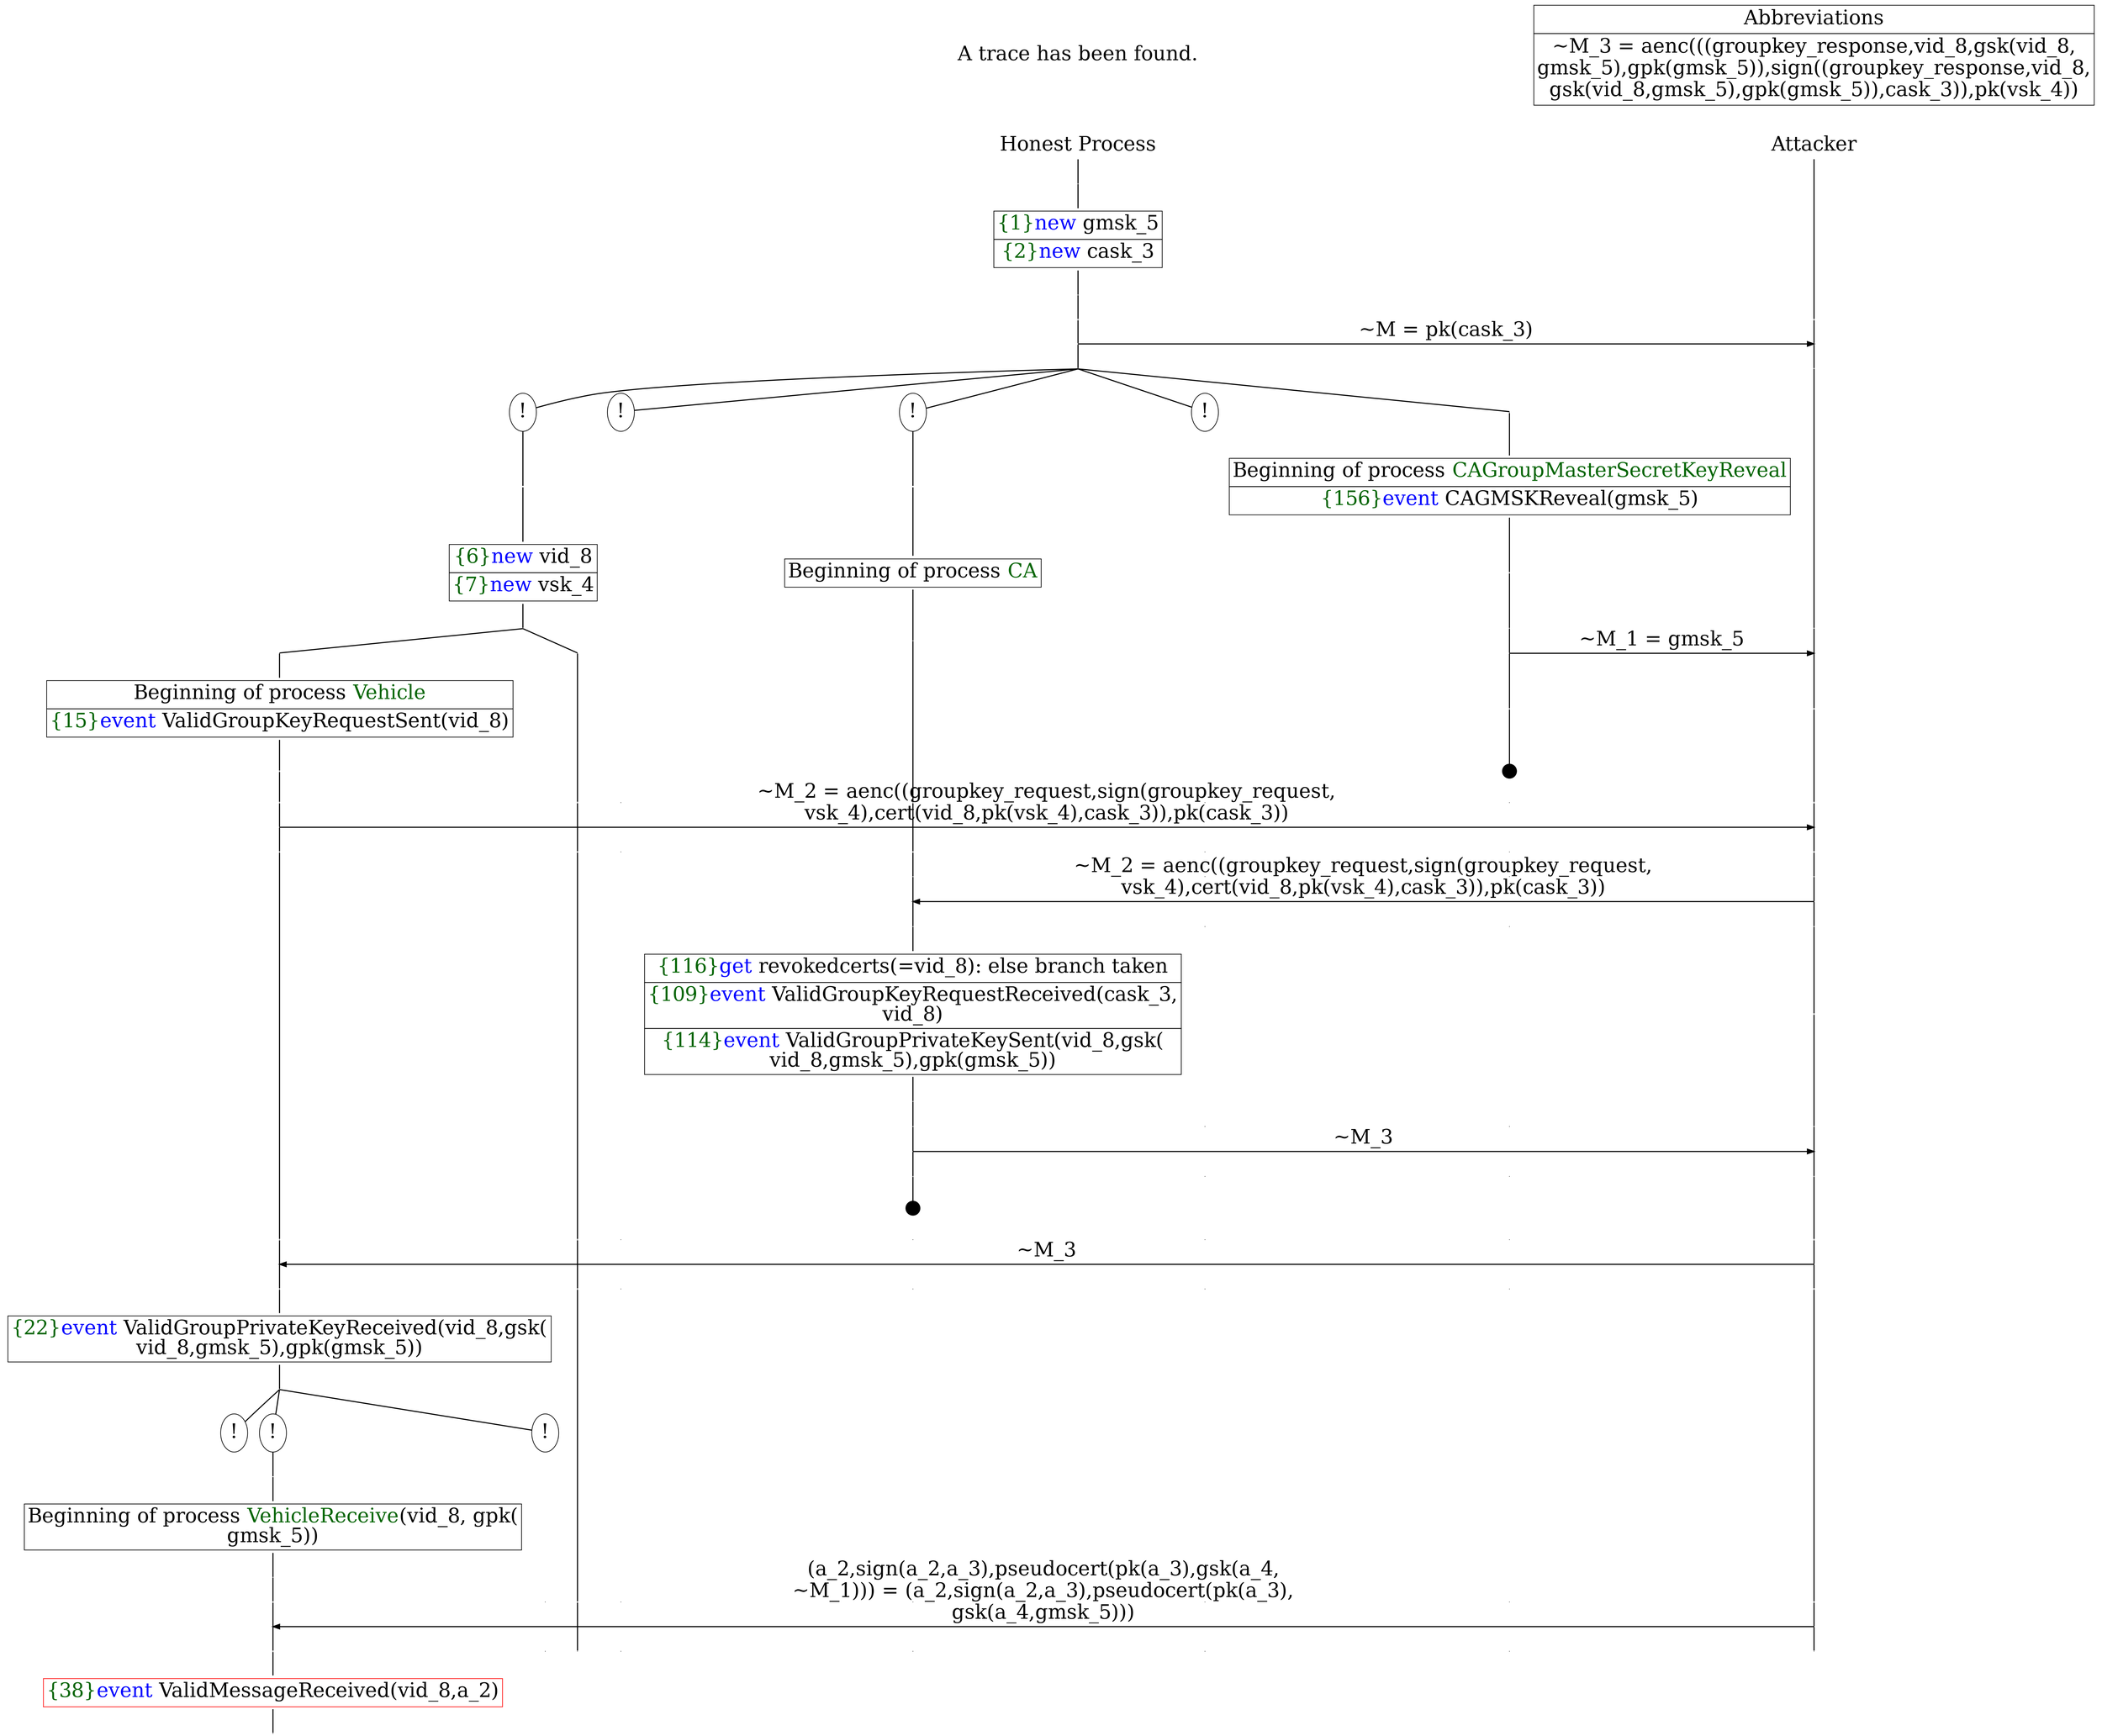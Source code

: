 digraph {
graph [ordering = out]
edge [arrowhead = none, penwidth = 1.6, fontsize = 30]
node [shape = point, width = 0, height = 0, fontsize = 30]
Trace [label = <A trace has been found.<br/>
>, shape = plaintext]
P0__0 [label = "Honest Process", shape = plaintext]
P__0 [label = "Attacker", shape = plaintext]
Trace -> P0__0 [label = "", style = invisible, weight = 100]{rank = same; P0__0 P__0}
P0__0 -> P0__1 [label = <>, weight = 100]
P0__1 -> P0__2 [label = <>, weight = 100]
P0__2 [shape = plaintext, label = <<TABLE BORDER="0" CELLBORDER="1" CELLSPACING="0" CELLPADDING="4"> <TR><TD><FONT COLOR="darkgreen">{1}</FONT><FONT COLOR="blue">new </FONT>gmsk_5</TD></TR><TR><TD><FONT COLOR="darkgreen">{2}</FONT><FONT COLOR="blue">new </FONT>cask_3</TD></TR></TABLE>>]
P0__2 -> P0__3 [label = <>, weight = 100]
P0__3 -> P0__4 [label = <>, weight = 100]
P__0 -> P__1 [label = <>, weight = 100]
{rank = same; P__1 P0__4}
P0__4 -> P0__5 [label = <>, weight = 100]
P__1 -> P__2 [label = <>, weight = 100]
{rank = same; P__2 P0__5}
P0__5 -> P__2 [label = <~M = pk(cask_3)>, arrowhead = normal]
P0__5 -> P0__6 [label = <>, weight = 100]
P__2 -> P__3 [label = <>, weight = 100]
{rank = same; P__3 P0__6}
/*RPar */
P0__6 -> P0_4__6 [label = <>]
P0__6 -> P0_3__6 [label = <>]
P0__6 -> P0_2__6 [label = <>]
P0__6 -> P0_1__6 [label = <>]
P0__6 -> P0_0__6 [label = <>]
P0__6 [label = "", fixedsize = false, width = 0, height = 0, shape = none]
{rank = same; P0_0__6 P0_1__6 P0_2__6 P0_3__6 P0_4__6}
P0_0__6 -> P0_0__7 [label = <>, weight = 100]
P0_0__7 [shape = plaintext, label = <<TABLE BORDER="0" CELLBORDER="1" CELLSPACING="0" CELLPADDING="4"> <TR><TD>Beginning of process <FONT COLOR="darkgreen">CAGroupMasterSecretKeyReveal</FONT><br/>
</TD></TR><TR><TD><FONT COLOR="darkgreen">{156}</FONT><FONT COLOR="blue">event</FONT> CAGMSKReveal(gmsk_5)</TD></TR></TABLE>>]
P0_0__7 -> P0_0__8 [label = <>, weight = 100]
P0_0__8 -> P0_0__9 [label = <>, weight = 100]
P__3 -> P__4 [label = <>, weight = 100]
{rank = same; P__4 P0_0__9}
P0_0__9 -> P0_0__10 [label = <>, weight = 100]
P__4 -> P__5 [label = <>, weight = 100]
{rank = same; P__5 P0_0__10}
P0_0__10 -> P__5 [label = <~M_1 = gmsk_5>, arrowhead = normal]
P0_0__10 -> P0_0__11 [label = <>, weight = 100]
P__5 -> P__6 [label = <>, weight = 100]
{rank = same; P__6 P0_0__11}
P0_0__12 [label = "", width = 0.3, height = 0.3]
P0_0__11 -> P0_0__12 [label = <>, weight = 100]
P0_1__6 [label = "!", shape = ellipse]
P0_2__6 [label = "!", shape = ellipse]
P0_2_0__6 [label = "", fixedsize = false, width = 0, height = 0, shape = none]
P0_2__6 -> P0_2_0__6 [label = <>, weight = 100]
P0_2_0__6 -> P0_2_0__7 [label = <>, weight = 100]
P0_2_0__7 [shape = plaintext, label = <<TABLE BORDER="0" CELLBORDER="1" CELLSPACING="0" CELLPADDING="4"> <TR><TD>Beginning of process <FONT COLOR="darkgreen">CA</FONT></TD></TR></TABLE>>]
P0_2_0__7 -> P0_2_0__8 [label = <>, weight = 100]
P0_3__6 [label = "!", shape = ellipse]
P0_4__6 [label = "!", shape = ellipse]
P0_4_0__6 [label = "", fixedsize = false, width = 0, height = 0, shape = none]
P0_4__6 -> P0_4_0__6 [label = <>, weight = 100]
P0_4_0__6 -> P0_4_0__7 [label = <>, weight = 100]
P0_4_0__7 [shape = plaintext, label = <<TABLE BORDER="0" CELLBORDER="1" CELLSPACING="0" CELLPADDING="4"> <TR><TD><FONT COLOR="darkgreen">{6}</FONT><FONT COLOR="blue">new </FONT>vid_8</TD></TR><TR><TD><FONT COLOR="darkgreen">{7}</FONT><FONT COLOR="blue">new </FONT>vsk_4</TD></TR></TABLE>>]
P0_4_0__7 -> P0_4_0__8 [label = <>, weight = 100]
/*RPar */
P0_4_0__8 -> P0_4_0_1__8 [label = <>]
P0_4_0__8 -> P0_4_0_0__8 [label = <>]
P0_4_0__8 [label = "", fixedsize = false, width = 0, height = 0, shape = none]
{rank = same; P0_4_0_0__8 P0_4_0_1__8}
P0_4_0_1__8 -> P0_4_0_1__9 [label = <>, weight = 100]
P0_4_0_1__9 [shape = plaintext, label = <<TABLE BORDER="0" CELLBORDER="1" CELLSPACING="0" CELLPADDING="4"> <TR><TD>Beginning of process <FONT COLOR="darkgreen">Vehicle</FONT></TD></TR><TR><TD><FONT COLOR="darkgreen">{15}</FONT><FONT COLOR="blue">event</FONT> ValidGroupKeyRequestSent(vid_8)</TD></TR></TABLE>>]
P0_4_0_1__9 -> P0_4_0_1__10 [label = <>, weight = 100]
P0_4_0_1__10 -> P0_4_0_1__11 [label = <>, weight = 100]
P0_4_0_0__8 -> P0_4_0_0__9 [label = <>, weight = 100]
P0_3__7 [label = "", style = invisible]
P0_3__6 -> P0_3__7 [label = <>, weight = 100, style = invisible]
P0_2_0__8 -> P0_2_0__9 [label = <>, weight = 100]
P0_1__7 [label = "", style = invisible]
P0_1__6 -> P0_1__7 [label = <>, weight = 100, style = invisible]
P0_0__13 [label = "", style = invisible]
P0_0__12 -> P0_0__13 [label = <>, weight = 100, style = invisible]
P__6 -> P__7 [label = <>, weight = 100]
{rank = same; P__7 P0_0__13 P0_1__7 P0_2_0__9 P0_3__7 P0_4_0_0__9 P0_4_0_1__11}
P0_4_0_1__11 -> P0_4_0_1__12 [label = <>, weight = 100]
P__7 -> P__8 [label = <>, weight = 100]
{rank = same; P__8 P0_4_0_1__12}
P0_4_0_1__12 -> P__8 [label = <~M_2 = aenc((groupkey_request,sign(groupkey_request,<br/>
vsk_4),cert(vid_8,pk(vsk_4),cask_3)),pk(cask_3))>, arrowhead = normal]
P0_4_0_1__12 -> P0_4_0_1__13 [label = <>, weight = 100]
P0_4_0_0__9 -> P0_4_0_0__10 [label = <>, weight = 100]
P0_3__8 [label = "", style = invisible]
P0_3__7 -> P0_3__8 [label = <>, weight = 100, style = invisible]
P0_2_0__9 -> P0_2_0__10 [label = <>, weight = 100]
P0_1__8 [label = "", style = invisible]
P0_1__7 -> P0_1__8 [label = <>, weight = 100, style = invisible]
P0_0__14 [label = "", style = invisible]
P0_0__13 -> P0_0__14 [label = <>, weight = 100, style = invisible]
P__8 -> P__9 [label = <>, weight = 100]
{rank = same; P__9 P0_0__14 P0_1__8 P0_2_0__10 P0_3__8 P0_4_0_0__10 P0_4_0_1__13}
P0_2_0__10 -> P0_2_0__11 [label = <>, weight = 100]
P0_1__9 [label = "", style = invisible]
P0_1__8 -> P0_1__9 [label = <>, weight = 100, style = invisible]
P0_0__15 [label = "", style = invisible]
P0_0__14 -> P0_0__15 [label = <>, weight = 100, style = invisible]
P__9 -> P__10 [label = <>, weight = 100]
{rank = same; P__10 P0_0__15 P0_1__9 P0_2_0__11}
P0_2_0__11 -> P0_2_0__12 [label = <>, weight = 100]
P__10 -> P__11 [label = <>, weight = 100]
{rank = same; P__11 P0_2_0__12}
P0_2_0__12 -> P__11 [label = <~M_2 = aenc((groupkey_request,sign(groupkey_request,<br/>
vsk_4),cert(vid_8,pk(vsk_4),cask_3)),pk(cask_3))>, dir = back, arrowhead = normal]
P0_2_0__12 -> P0_2_0__13 [label = <>, weight = 100]
P0_1__10 [label = "", style = invisible]
P0_1__9 -> P0_1__10 [label = <>, weight = 100, style = invisible]
P0_0__16 [label = "", style = invisible]
P0_0__15 -> P0_0__16 [label = <>, weight = 100, style = invisible]
P__11 -> P__12 [label = <>, weight = 100]
{rank = same; P__12 P0_0__16 P0_1__10 P0_2_0__13}
P0_2_0__13 -> P0_2_0__14 [label = <>, weight = 100]
P0_2_0__14 [shape = plaintext, label = <<TABLE BORDER="0" CELLBORDER="1" CELLSPACING="0" CELLPADDING="4"> <TR><TD><FONT COLOR="darkgreen">{116}</FONT><FONT COLOR="blue">get</FONT> revokedcerts(=vid_8): else branch taken<br/>
</TD></TR><TR><TD><FONT COLOR="darkgreen">{109}</FONT><FONT COLOR="blue">event</FONT> ValidGroupKeyRequestReceived(cask_3,<br/>
vid_8)</TD></TR><TR><TD><FONT COLOR="darkgreen">{114}</FONT><FONT COLOR="blue">event</FONT> ValidGroupPrivateKeySent(vid_8,gsk(<br/>
vid_8,gmsk_5),gpk(gmsk_5))</TD></TR></TABLE>>]
P0_2_0__14 -> P0_2_0__15 [label = <>, weight = 100]
P__12 -> P__13 [label = <>, weight = 100]
{rank = same; P__13 P0_2_0__14}
P0_2_0__15 -> P0_2_0__16 [label = <>, weight = 100]
P0_1__11 [label = "", style = invisible]
P0_1__10 -> P0_1__11 [label = <>, weight = 100, style = invisible]
P0_0__17 [label = "", style = invisible]
P0_0__16 -> P0_0__17 [label = <>, weight = 100, style = invisible]
P__13 -> P__14 [label = <>, weight = 100]
{rank = same; P__14 P0_0__17 P0_1__11 P0_2_0__16}
P0_2_0__16 -> P0_2_0__17 [label = <>, weight = 100]
P__14 -> P__15 [label = <>, weight = 100]
{rank = same; P__15 P0_2_0__17}
P0_2_0__17 -> P__15 [label = <~M_3>, arrowhead = normal]
P0_2_0__17 -> P0_2_0__18 [label = <>, weight = 100]
P0_1__12 [label = "", style = invisible]
P0_1__11 -> P0_1__12 [label = <>, weight = 100, style = invisible]
P0_0__18 [label = "", style = invisible]
P0_0__17 -> P0_0__18 [label = <>, weight = 100, style = invisible]
P__15 -> P__16 [label = <>, weight = 100]
{rank = same; P__16 P0_0__18 P0_1__12 P0_2_0__18}
P0_2_0__19 [label = "", width = 0.3, height = 0.3]
P0_2_0__18 -> P0_2_0__19 [label = <>, weight = 100]
P0_4_0_1__13 -> P0_4_0_1__14 [label = <>, weight = 100]
P0_4_0_0__10 -> P0_4_0_0__11 [label = <>, weight = 100]
P0_3__9 [label = "", style = invisible]
P0_3__8 -> P0_3__9 [label = <>, weight = 100, style = invisible]
P0_2_0__20 [label = "", style = invisible]
P0_2_0__19 -> P0_2_0__20 [label = <>, weight = 100, style = invisible]
P0_1__13 [label = "", style = invisible]
P0_1__12 -> P0_1__13 [label = <>, weight = 100, style = invisible]
P0_0__19 [label = "", style = invisible]
P0_0__18 -> P0_0__19 [label = <>, weight = 100, style = invisible]
P__16 -> P__17 [label = <>, weight = 100]
{rank = same; P__17 P0_0__19 P0_1__13 P0_2_0__20 P0_3__9 P0_4_0_0__11 P0_4_0_1__14}
P0_4_0_1__14 -> P0_4_0_1__15 [label = <>, weight = 100]
P__17 -> P__18 [label = <>, weight = 100]
{rank = same; P__18 P0_4_0_1__15}
P0_4_0_1__15 -> P__18 [label = <~M_3>, dir = back, arrowhead = normal]
P0_4_0_1__15 -> P0_4_0_1__16 [label = <>, weight = 100]
P0_4_0_0__11 -> P0_4_0_0__12 [label = <>, weight = 100]
P0_3__10 [label = "", style = invisible]
P0_3__9 -> P0_3__10 [label = <>, weight = 100, style = invisible]
P0_2_0__21 [label = "", style = invisible]
P0_2_0__20 -> P0_2_0__21 [label = <>, weight = 100, style = invisible]
P0_1__14 [label = "", style = invisible]
P0_1__13 -> P0_1__14 [label = <>, weight = 100, style = invisible]
P0_0__20 [label = "", style = invisible]
P0_0__19 -> P0_0__20 [label = <>, weight = 100, style = invisible]
P__18 -> P__19 [label = <>, weight = 100]
{rank = same; P__19 P0_0__20 P0_1__14 P0_2_0__21 P0_3__10 P0_4_0_0__12 P0_4_0_1__16}
P0_4_0_1__16 -> P0_4_0_1__17 [label = <>, weight = 100]
P0_4_0_1__17 [shape = plaintext, label = <<TABLE BORDER="0" CELLBORDER="1" CELLSPACING="0" CELLPADDING="4"> <TR><TD><FONT COLOR="darkgreen">{22}</FONT><FONT COLOR="blue">event</FONT> ValidGroupPrivateKeyReceived(vid_8,gsk(<br/>
vid_8,gmsk_5),gpk(gmsk_5))</TD></TR></TABLE>>]
P0_4_0_1__17 -> P0_4_0_1__18 [label = <>, weight = 100]
/*RPar */
P0_4_0_1__18 -> P0_4_0_1_2__18 [label = <>]
P0_4_0_1__18 -> P0_4_0_1_1__18 [label = <>]
P0_4_0_1__18 -> P0_4_0_1_0__18 [label = <>]
P0_4_0_1__18 [label = "", fixedsize = false, width = 0, height = 0, shape = none]
{rank = same; P0_4_0_1_0__18 P0_4_0_1_1__18 P0_4_0_1_2__18}
P0_4_0_1_0__18 [label = "!", shape = ellipse]
P0_4_0_1_1__18 [label = "!", shape = ellipse]
P0_4_0_1_1_0__18 [label = "", fixedsize = false, width = 0, height = 0, shape = none]
P0_4_0_1_1__18 -> P0_4_0_1_1_0__18 [label = <>, weight = 100]
P0_4_0_1_1_0__18 -> P0_4_0_1_1_0__19 [label = <>, weight = 100]
P0_4_0_1_1_0__19 [shape = plaintext, label = <<TABLE BORDER="0" CELLBORDER="1" CELLSPACING="0" CELLPADDING="4"> <TR><TD>Beginning of process <FONT COLOR="darkgreen">VehicleReceive</FONT>(vid_8, gpk(<br/>
gmsk_5))</TD></TR></TABLE>>]
P0_4_0_1_1_0__19 -> P0_4_0_1_1_0__20 [label = <>, weight = 100]
P0_4_0_1_2__18 [label = "!", shape = ellipse]
P0_4_0_1_1_0__20 -> P0_4_0_1_1_0__21 [label = <>, weight = 100]
P0_4_0_1_0__19 [label = "", style = invisible]
P0_4_0_1_0__18 -> P0_4_0_1_0__19 [label = <>, weight = 100, style = invisible]
P0_4_0_0__12 -> P0_4_0_0__13 [label = <>, weight = 100]
P0_3__11 [label = "", style = invisible]
P0_3__10 -> P0_3__11 [label = <>, weight = 100, style = invisible]
P0_2_0__22 [label = "", style = invisible]
P0_2_0__21 -> P0_2_0__22 [label = <>, weight = 100, style = invisible]
P0_1__15 [label = "", style = invisible]
P0_1__14 -> P0_1__15 [label = <>, weight = 100, style = invisible]
P0_0__21 [label = "", style = invisible]
P0_0__20 -> P0_0__21 [label = <>, weight = 100, style = invisible]
P__19 -> P__20 [label = <>, weight = 100]
{rank = same; P__20 P0_0__21 P0_1__15 P0_2_0__22 P0_3__11 P0_4_0_0__13 P0_4_0_1_0__19 P0_4_0_1_1_0__21}
P0_4_0_1_1_0__21 -> P0_4_0_1_1_0__22 [label = <>, weight = 100]
P__20 -> P__21 [label = <>, weight = 100]
{rank = same; P__21 P0_4_0_1_1_0__22}
P0_4_0_1_1_0__22 -> P__21 [label = <(a_2,sign(a_2,a_3),pseudocert(pk(a_3),gsk(a_4,<br/>
~M_1))) = (a_2,sign(a_2,a_3),pseudocert(pk(a_3),<br/>
gsk(a_4,gmsk_5)))>, dir = back, arrowhead = normal]
P0_4_0_1_1_0__22 -> P0_4_0_1_1_0__23 [label = <>, weight = 100]
P0_4_0_1_0__20 [label = "", style = invisible]
P0_4_0_1_0__19 -> P0_4_0_1_0__20 [label = <>, weight = 100, style = invisible]
P0_4_0_0__13 -> P0_4_0_0__14 [label = <>, weight = 100]
P0_3__12 [label = "", style = invisible]
P0_3__11 -> P0_3__12 [label = <>, weight = 100, style = invisible]
P0_2_0__23 [label = "", style = invisible]
P0_2_0__22 -> P0_2_0__23 [label = <>, weight = 100, style = invisible]
P0_1__16 [label = "", style = invisible]
P0_1__15 -> P0_1__16 [label = <>, weight = 100, style = invisible]
P0_0__22 [label = "", style = invisible]
P0_0__21 -> P0_0__22 [label = <>, weight = 100, style = invisible]
P__21 -> P__22 [label = <>, weight = 100]
{rank = same; P__22 P0_0__22 P0_1__16 P0_2_0__23 P0_3__12 P0_4_0_0__14 P0_4_0_1_0__20 P0_4_0_1_1_0__23}
P0_4_0_1_1_0__23 -> P0_4_0_1_1_0__24 [label = <>, weight = 100]
P0_4_0_1_1_0__24 [color = red, shape = plaintext, label = <<TABLE BORDER="0" CELLBORDER="1" CELLSPACING="0" CELLPADDING="4"> <TR><TD><FONT COLOR="darkgreen">{38}</FONT><FONT COLOR="blue">event</FONT> ValidMessageReceived(vid_8,a_2)</TD></TR></TABLE>>]
P0_4_0_1_1_0__24 -> P0_4_0_1_1_0__25 [label = <>, weight = 100]
Abbrev [shape = plaintext, label = <<TABLE BORDER="0" CELLBORDER="1" CELLSPACING="0" CELLPADDING="4"><TR> <TD> Abbreviations </TD></TR><TR><TD>~M_3 = aenc(((groupkey_response,vid_8,gsk(vid_8,<br/>
gmsk_5),gpk(gmsk_5)),sign((groupkey_response,vid_8,<br/>
gsk(vid_8,gmsk_5),gpk(gmsk_5)),cask_3)),pk(vsk_4))</TD></TR></TABLE>>]Abbrev -> P__0 [style = invisible, weight =100]}
